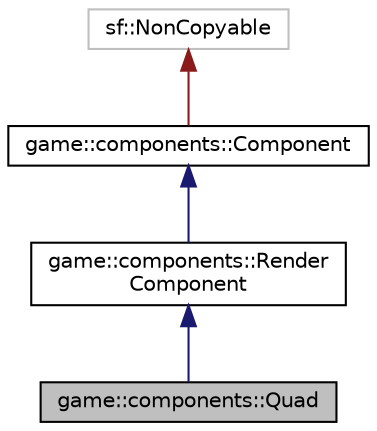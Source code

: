 digraph "game::components::Quad"
{
 // LATEX_PDF_SIZE
  edge [fontname="Helvetica",fontsize="10",labelfontname="Helvetica",labelfontsize="10"];
  node [fontname="Helvetica",fontsize="10",shape=record];
  Node1 [label="game::components::Quad",height=0.2,width=0.4,color="black", fillcolor="grey75", style="filled", fontcolor="black",tooltip="drawables to make use of the vertex array provided by SFML"];
  Node2 -> Node1 [dir="back",color="midnightblue",fontsize="10",style="solid",fontname="Helvetica"];
  Node2 [label="game::components::Render\lComponent",height=0.2,width=0.4,color="black", fillcolor="white", style="filled",URL="$classgame_1_1components_1_1RenderComponent.html",tooltip="base class for all the drawables in the game"];
  Node3 -> Node2 [dir="back",color="midnightblue",fontsize="10",style="solid",fontname="Helvetica"];
  Node3 [label="game::components::Component",height=0.2,width=0.4,color="black", fillcolor="white", style="filled",URL="$classgame_1_1components_1_1Component.html",tooltip="base class for all components"];
  Node4 -> Node3 [dir="back",color="firebrick4",fontsize="10",style="solid",fontname="Helvetica"];
  Node4 [label="sf::NonCopyable",height=0.2,width=0.4,color="grey75", fillcolor="white", style="filled",tooltip=" "];
}
